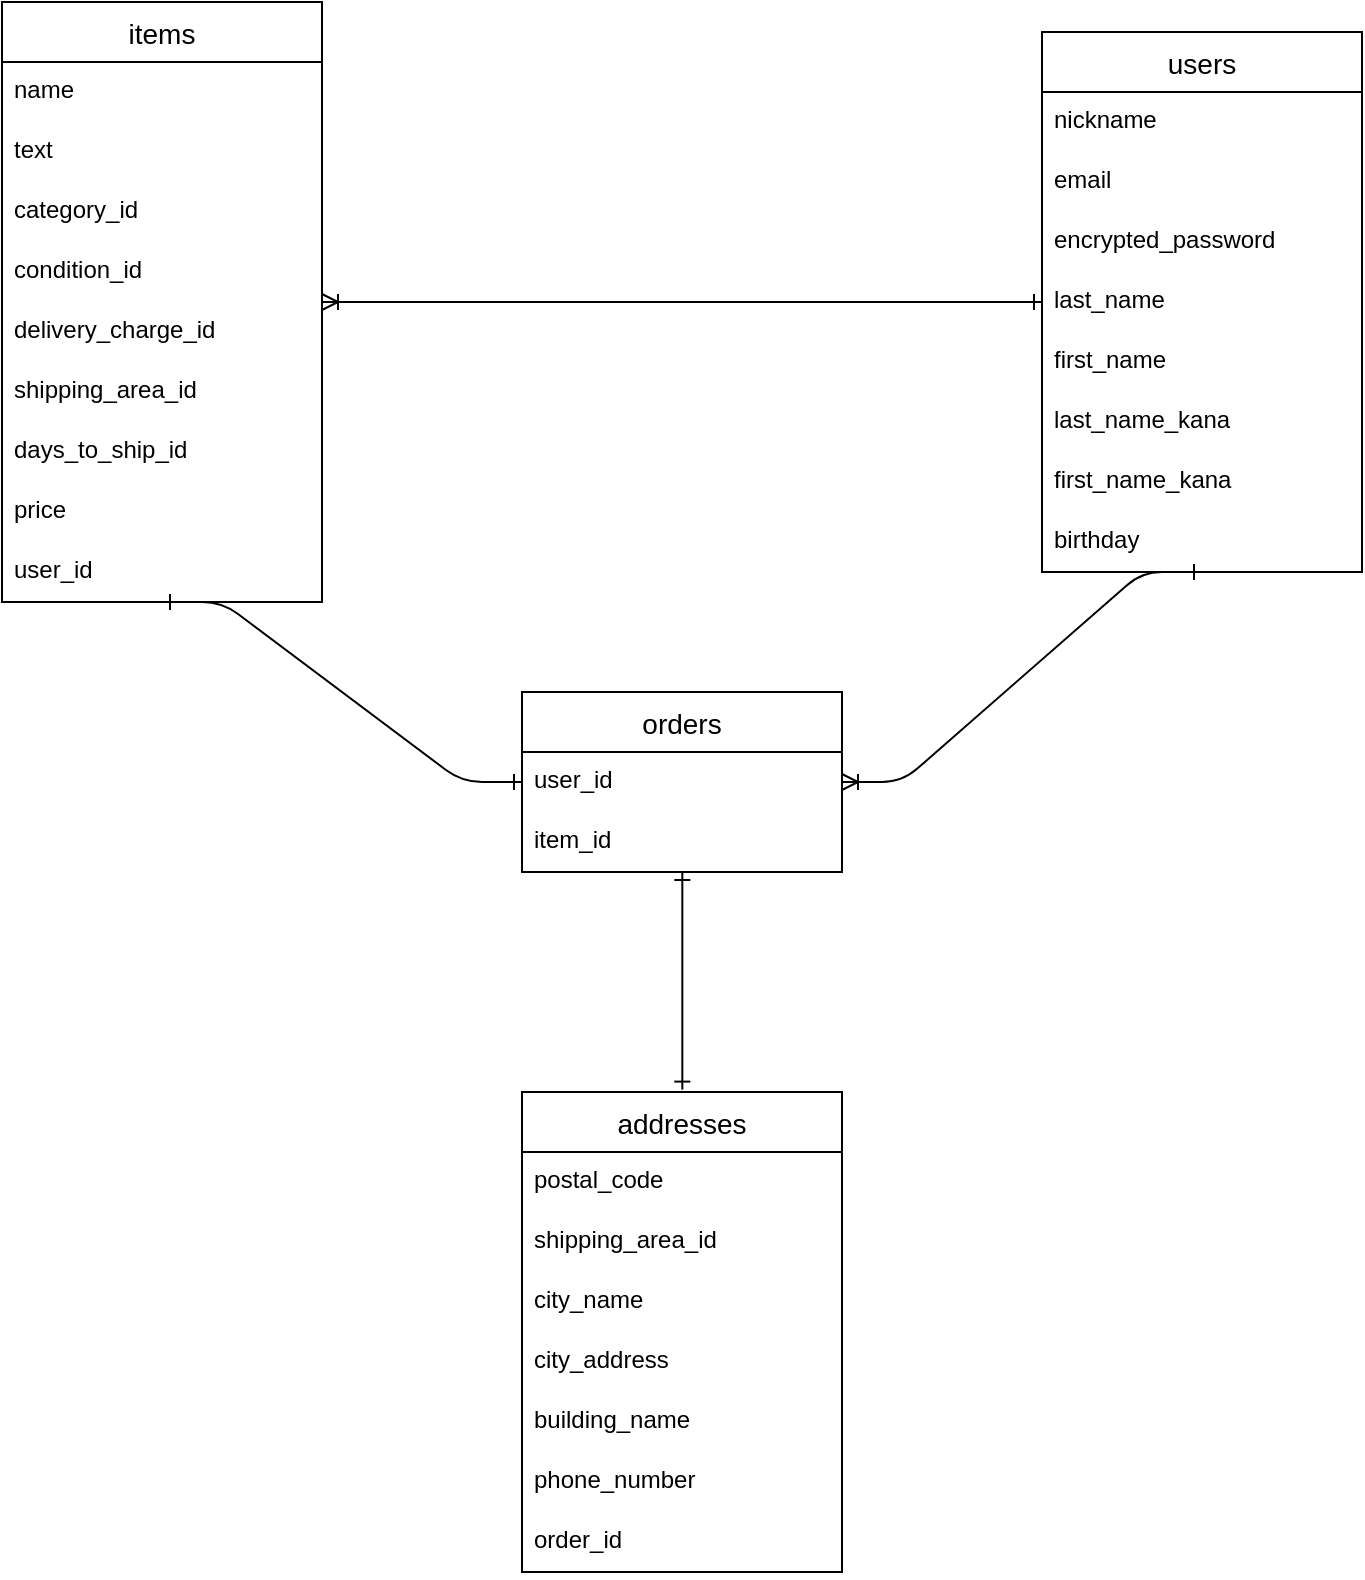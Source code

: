 <mxfile>
    <diagram id="hEnuZ46f-KeQLs-LjOBK" name="ページ1">
        <mxGraphModel dx="933" dy="368" grid="1" gridSize="10" guides="1" tooltips="1" connect="0" arrows="1" fold="1" page="1" pageScale="1" pageWidth="827" pageHeight="1169" math="0" shadow="0">
            <root>
                <mxCell id="0"/>
                <mxCell id="1" parent="0"/>
                <mxCell id="7" value="users" style="swimlane;fontStyle=0;childLayout=stackLayout;horizontal=1;startSize=30;horizontalStack=0;resizeParent=1;resizeParentMax=0;resizeLast=0;collapsible=1;marginBottom=0;align=center;fontSize=14;" parent="1" vertex="1">
                    <mxGeometry x="560" y="70" width="160" height="270" as="geometry">
                        <mxRectangle x="120" y="420" width="70" height="26" as="alternateBounds"/>
                    </mxGeometry>
                </mxCell>
                <mxCell id="20" value="nickname" style="text;strokeColor=none;fillColor=none;spacingLeft=4;spacingRight=4;overflow=hidden;rotatable=0;points=[[0,0.5],[1,0.5]];portConstraint=eastwest;fontSize=12;" parent="7" vertex="1">
                    <mxGeometry y="30" width="160" height="30" as="geometry"/>
                </mxCell>
                <mxCell id="25" value="email" style="text;strokeColor=none;fillColor=none;spacingLeft=4;spacingRight=4;overflow=hidden;rotatable=0;points=[[0,0.5],[1,0.5]];portConstraint=eastwest;fontSize=12;" parent="7" vertex="1">
                    <mxGeometry y="60" width="160" height="30" as="geometry"/>
                </mxCell>
                <mxCell id="26" value="encrypted_password" style="text;strokeColor=none;fillColor=none;spacingLeft=4;spacingRight=4;overflow=hidden;rotatable=0;points=[[0,0.5],[1,0.5]];portConstraint=eastwest;fontSize=12;" parent="7" vertex="1">
                    <mxGeometry y="90" width="160" height="30" as="geometry"/>
                </mxCell>
                <mxCell id="27" value="last_name" style="text;strokeColor=none;fillColor=none;spacingLeft=4;spacingRight=4;overflow=hidden;rotatable=0;points=[[0,0.5],[1,0.5]];portConstraint=eastwest;fontSize=12;" parent="7" vertex="1">
                    <mxGeometry y="120" width="160" height="30" as="geometry"/>
                </mxCell>
                <mxCell id="28" value="first_name" style="text;strokeColor=none;fillColor=none;spacingLeft=4;spacingRight=4;overflow=hidden;rotatable=0;points=[[0,0.5],[1,0.5]];portConstraint=eastwest;fontSize=12;" parent="7" vertex="1">
                    <mxGeometry y="150" width="160" height="30" as="geometry"/>
                </mxCell>
                <mxCell id="29" value="last_name_kana" style="text;strokeColor=none;fillColor=none;spacingLeft=4;spacingRight=4;overflow=hidden;rotatable=0;points=[[0,0.5],[1,0.5]];portConstraint=eastwest;fontSize=12;" parent="7" vertex="1">
                    <mxGeometry y="180" width="160" height="30" as="geometry"/>
                </mxCell>
                <mxCell id="30" value="first_name_kana" style="text;strokeColor=none;fillColor=none;spacingLeft=4;spacingRight=4;overflow=hidden;rotatable=0;points=[[0,0.5],[1,0.5]];portConstraint=eastwest;fontSize=12;" parent="7" vertex="1">
                    <mxGeometry y="210" width="160" height="30" as="geometry"/>
                </mxCell>
                <mxCell id="31" value="birthday" style="text;strokeColor=none;fillColor=none;spacingLeft=4;spacingRight=4;overflow=hidden;rotatable=0;points=[[0,0.5],[1,0.5]];portConstraint=eastwest;fontSize=12;" parent="7" vertex="1">
                    <mxGeometry y="240" width="160" height="30" as="geometry"/>
                </mxCell>
                <mxCell id="34" value="items" style="swimlane;fontStyle=0;childLayout=stackLayout;horizontal=1;startSize=30;horizontalStack=0;resizeParent=1;resizeParentMax=0;resizeLast=0;collapsible=1;marginBottom=0;align=center;fontSize=14;" parent="1" vertex="1">
                    <mxGeometry x="40" y="55" width="160" height="300" as="geometry">
                        <mxRectangle x="120" y="420" width="70" height="26" as="alternateBounds"/>
                    </mxGeometry>
                </mxCell>
                <mxCell id="36" value="name" style="text;strokeColor=none;fillColor=none;spacingLeft=4;spacingRight=4;overflow=hidden;rotatable=0;points=[[0,0.5],[1,0.5]];portConstraint=eastwest;fontSize=12;" parent="34" vertex="1">
                    <mxGeometry y="30" width="160" height="30" as="geometry"/>
                </mxCell>
                <mxCell id="58" value="text" style="text;strokeColor=none;fillColor=none;spacingLeft=4;spacingRight=4;overflow=hidden;rotatable=0;points=[[0,0.5],[1,0.5]];portConstraint=eastwest;fontSize=12;" parent="34" vertex="1">
                    <mxGeometry y="60" width="160" height="30" as="geometry"/>
                </mxCell>
                <mxCell id="46" value="category_id" style="text;strokeColor=none;fillColor=none;spacingLeft=4;spacingRight=4;overflow=hidden;rotatable=0;points=[[0,0.5],[1,0.5]];portConstraint=eastwest;fontSize=12;" parent="34" vertex="1">
                    <mxGeometry y="90" width="160" height="30" as="geometry"/>
                </mxCell>
                <mxCell id="47" value="condition_id" style="text;strokeColor=none;fillColor=none;spacingLeft=4;spacingRight=4;overflow=hidden;rotatable=0;points=[[0,0.5],[1,0.5]];portConstraint=eastwest;fontSize=12;" parent="34" vertex="1">
                    <mxGeometry y="120" width="160" height="30" as="geometry"/>
                </mxCell>
                <mxCell id="59" value="delivery_charge_id" style="text;strokeColor=none;fillColor=none;spacingLeft=4;spacingRight=4;overflow=hidden;rotatable=0;points=[[0,0.5],[1,0.5]];portConstraint=eastwest;fontSize=12;" parent="34" vertex="1">
                    <mxGeometry y="150" width="160" height="30" as="geometry"/>
                </mxCell>
                <mxCell id="60" value="shipping_area_id " style="text;strokeColor=none;fillColor=none;spacingLeft=4;spacingRight=4;overflow=hidden;rotatable=0;points=[[0,0.5],[1,0.5]];portConstraint=eastwest;fontSize=12;" parent="34" vertex="1">
                    <mxGeometry y="180" width="160" height="30" as="geometry"/>
                </mxCell>
                <mxCell id="61" value="days_to_ship_id" style="text;strokeColor=none;fillColor=none;spacingLeft=4;spacingRight=4;overflow=hidden;rotatable=0;points=[[0,0.5],[1,0.5]];portConstraint=eastwest;fontSize=12;" parent="34" vertex="1">
                    <mxGeometry y="210" width="160" height="30" as="geometry"/>
                </mxCell>
                <mxCell id="54" value="price" style="text;strokeColor=none;fillColor=none;spacingLeft=4;spacingRight=4;overflow=hidden;rotatable=0;points=[[0,0.5],[1,0.5]];portConstraint=eastwest;fontSize=12;" parent="34" vertex="1">
                    <mxGeometry y="240" width="160" height="30" as="geometry"/>
                </mxCell>
                <mxCell id="37" value="user_id" style="text;strokeColor=none;fillColor=none;spacingLeft=4;spacingRight=4;overflow=hidden;rotatable=0;points=[[0,0.5],[1,0.5]];portConstraint=eastwest;fontSize=12;" parent="34" vertex="1">
                    <mxGeometry y="270" width="160" height="30" as="geometry"/>
                </mxCell>
                <mxCell id="62" value="orders" style="swimlane;fontStyle=0;childLayout=stackLayout;horizontal=1;startSize=30;horizontalStack=0;resizeParent=1;resizeParentMax=0;resizeLast=0;collapsible=1;marginBottom=0;align=center;fontSize=14;" parent="1" vertex="1">
                    <mxGeometry x="300" y="400" width="160" height="90" as="geometry">
                        <mxRectangle x="120" y="420" width="70" height="26" as="alternateBounds"/>
                    </mxGeometry>
                </mxCell>
                <mxCell id="66" value="user_id" style="text;strokeColor=none;fillColor=none;spacingLeft=4;spacingRight=4;overflow=hidden;rotatable=0;points=[[0,0.5],[1,0.5]];portConstraint=eastwest;fontSize=12;" parent="62" vertex="1">
                    <mxGeometry y="30" width="160" height="30" as="geometry"/>
                </mxCell>
                <mxCell id="67" value="item_id" style="text;strokeColor=none;fillColor=none;spacingLeft=4;spacingRight=4;overflow=hidden;rotatable=0;points=[[0,0.5],[1,0.5]];portConstraint=eastwest;fontSize=12;" parent="62" vertex="1">
                    <mxGeometry y="60" width="160" height="30" as="geometry"/>
                </mxCell>
                <mxCell id="73" value="addresses" style="swimlane;fontStyle=0;childLayout=stackLayout;horizontal=1;startSize=30;horizontalStack=0;resizeParent=1;resizeParentMax=0;resizeLast=0;collapsible=1;marginBottom=0;align=center;fontSize=14;" parent="1" vertex="1">
                    <mxGeometry x="300" y="600" width="160" height="240" as="geometry">
                        <mxRectangle x="120" y="420" width="70" height="26" as="alternateBounds"/>
                    </mxGeometry>
                </mxCell>
                <mxCell id="74" value="postal_code" style="text;strokeColor=none;fillColor=none;spacingLeft=4;spacingRight=4;overflow=hidden;rotatable=0;points=[[0,0.5],[1,0.5]];portConstraint=eastwest;fontSize=12;" parent="73" vertex="1">
                    <mxGeometry y="30" width="160" height="30" as="geometry"/>
                </mxCell>
                <mxCell id="75" value="shipping_area_id " style="text;strokeColor=none;fillColor=none;spacingLeft=4;spacingRight=4;overflow=hidden;rotatable=0;points=[[0,0.5],[1,0.5]];portConstraint=eastwest;fontSize=12;" parent="73" vertex="1">
                    <mxGeometry y="60" width="160" height="30" as="geometry"/>
                </mxCell>
                <mxCell id="76" value="city_name" style="text;strokeColor=none;fillColor=none;spacingLeft=4;spacingRight=4;overflow=hidden;rotatable=0;points=[[0,0.5],[1,0.5]];portConstraint=eastwest;fontSize=12;" parent="73" vertex="1">
                    <mxGeometry y="90" width="160" height="30" as="geometry"/>
                </mxCell>
                <mxCell id="77" value="city_address" style="text;strokeColor=none;fillColor=none;spacingLeft=4;spacingRight=4;overflow=hidden;rotatable=0;points=[[0,0.5],[1,0.5]];portConstraint=eastwest;fontSize=12;" parent="73" vertex="1">
                    <mxGeometry y="120" width="160" height="30" as="geometry"/>
                </mxCell>
                <mxCell id="78" value="building_name" style="text;strokeColor=none;fillColor=none;spacingLeft=4;spacingRight=4;overflow=hidden;rotatable=0;points=[[0,0.5],[1,0.5]];portConstraint=eastwest;fontSize=12;" parent="73" vertex="1">
                    <mxGeometry y="150" width="160" height="30" as="geometry"/>
                </mxCell>
                <mxCell id="79" value="phone_number" style="text;strokeColor=none;fillColor=none;spacingLeft=4;spacingRight=4;overflow=hidden;rotatable=0;points=[[0,0.5],[1,0.5]];portConstraint=eastwest;fontSize=12;" parent="73" vertex="1">
                    <mxGeometry y="180" width="160" height="30" as="geometry"/>
                </mxCell>
                <mxCell id="94" value="order_id" style="text;strokeColor=none;fillColor=none;spacingLeft=4;spacingRight=4;overflow=hidden;rotatable=0;points=[[0,0.5],[1,0.5]];portConstraint=eastwest;fontSize=12;" parent="73" vertex="1">
                    <mxGeometry y="210" width="160" height="30" as="geometry"/>
                </mxCell>
                <mxCell id="86" value="" style="edgeStyle=entityRelationEdgeStyle;fontSize=12;html=1;endArrow=ERoneToMany;startArrow=ERone;startFill=0;" parent="1" source="7" target="34" edge="1">
                    <mxGeometry width="100" height="100" relative="1" as="geometry">
                        <mxPoint x="370" y="460" as="sourcePoint"/>
                        <mxPoint x="470" y="360" as="targetPoint"/>
                    </mxGeometry>
                </mxCell>
                <mxCell id="87" value="" style="edgeStyle=entityRelationEdgeStyle;fontSize=12;html=1;endArrow=ERoneToMany;exitX=0.5;exitY=1;exitDx=0;exitDy=0;exitPerimeter=0;startArrow=ERone;startFill=0;" parent="1" source="31" target="62" edge="1">
                    <mxGeometry width="100" height="100" relative="1" as="geometry">
                        <mxPoint x="640.16" y="355.94" as="sourcePoint"/>
                        <mxPoint x="470" y="190" as="targetPoint"/>
                    </mxGeometry>
                </mxCell>
                <mxCell id="89" value="" style="edgeStyle=entityRelationEdgeStyle;fontSize=12;html=1;endArrow=ERone;startArrow=ERone;exitX=0.5;exitY=1;exitDx=0;exitDy=0;exitPerimeter=0;startFill=0;endFill=0;" parent="1" source="37" target="62" edge="1">
                    <mxGeometry width="100" height="100" relative="1" as="geometry">
                        <mxPoint x="110" y="380" as="sourcePoint"/>
                        <mxPoint x="470" y="190" as="targetPoint"/>
                    </mxGeometry>
                </mxCell>
                <mxCell id="90" value="" style="fontSize=12;html=1;endArrow=ERone;startArrow=ERone;exitX=0.501;exitY=1;exitDx=0;exitDy=0;exitPerimeter=0;entryX=0.501;entryY=-0.005;entryDx=0;entryDy=0;entryPerimeter=0;startFill=0;endFill=0;" parent="1" source="67" target="73" edge="1">
                    <mxGeometry width="100" height="100" relative="1" as="geometry">
                        <mxPoint x="381.28" y="520.06" as="sourcePoint"/>
                        <mxPoint x="470" y="450" as="targetPoint"/>
                    </mxGeometry>
                </mxCell>
            </root>
        </mxGraphModel>
    </diagram>
</mxfile>